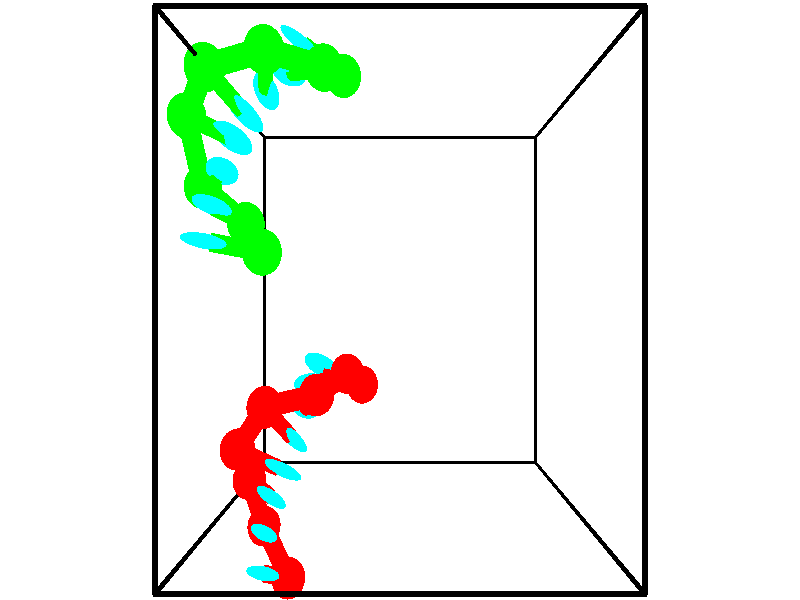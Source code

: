// switches for output
#declare DRAW_BASES = 1; // possible values are 0, 1; only relevant for DNA ribbons
#declare DRAW_BASES_TYPE = 3; // possible values are 1, 2, 3; only relevant for DNA ribbons
#declare DRAW_FOG = 0; // set to 1 to enable fog

#include "colors.inc"

#include "transforms.inc"
background { rgb <1, 1, 1>}

#default {
   normal{
       ripples 0.25
       frequency 0.20
       turbulence 0.2
       lambda 5
   }
	finish {
		phong 0.1
		phong_size 40.
	}
}

// original window dimensions: 1024x640


// camera settings

camera {
	sky <-0, 1, 0>
	up <-0, 1, 0>
	right 1.6 * <1, 0, 0>
	location <2.5, 2.5, 11.1562>
	look_at <2.5, 2.5, 2.5>
	direction <0, 0, -8.6562>
	angle 67.0682
}


# declare cpy_camera_pos = <2.5, 2.5, 11.1562>;
# if (DRAW_FOG = 1)
fog {
	fog_type 2
	up vnormalize(cpy_camera_pos)
	color rgbt<1,1,1,0.3>
	distance 1e-5
	fog_alt 3e-3
	fog_offset 4
}
# end


// LIGHTS

# declare lum = 6;
global_settings {
	ambient_light rgb lum * <0.05, 0.05, 0.05>
	max_trace_level 15
}# declare cpy_direct_light_amount = 0.25;
light_source
{	1000 * <-1, -1, 1>,
	rgb lum * cpy_direct_light_amount
	parallel
}

light_source
{	1000 * <1, 1, -1>,
	rgb lum * cpy_direct_light_amount
	parallel
}

// strand 0

// nucleotide -1

// particle -1
sphere {
	<1.898687, 1.375801, 1.532855> 0.250000
	pigment { color rgbt <1,0,0,0> }
	no_shadow
}
cylinder {
	<1.525658, 1.515381, 1.495888>,  <1.301840, 1.599129, 1.473708>, 0.100000
	pigment { color rgbt <1,0,0,0> }
	no_shadow
}
cylinder {
	<1.525658, 1.515381, 1.495888>,  <1.898687, 1.375801, 1.532855>, 0.100000
	pigment { color rgbt <1,0,0,0> }
	no_shadow
}

// particle -1
sphere {
	<1.525658, 1.515381, 1.495888> 0.100000
	pigment { color rgbt <1,0,0,0> }
	no_shadow
}
sphere {
	0, 1
	scale<0.080000,0.200000,0.300000>
	matrix <-0.308242, -0.636544, 0.706964,
		0.187868, 0.687783, 0.701185,
		-0.932573, 0.348950, -0.092417,
		1.245886, 1.620066, 1.468163>
	pigment { color rgbt <0,1,1,0> }
	no_shadow
}
cylinder {
	<1.708067, 1.579514, 2.102434>,  <1.898687, 1.375801, 1.532855>, 0.130000
	pigment { color rgbt <1,0,0,0> }
	no_shadow
}

// nucleotide -1

// particle -1
sphere {
	<1.708067, 1.579514, 2.102434> 0.250000
	pigment { color rgbt <1,0,0,0> }
	no_shadow
}
cylinder {
	<1.369469, 1.481964, 1.913132>,  <1.166310, 1.423434, 1.799551>, 0.100000
	pigment { color rgbt <1,0,0,0> }
	no_shadow
}
cylinder {
	<1.369469, 1.481964, 1.913132>,  <1.708067, 1.579514, 2.102434>, 0.100000
	pigment { color rgbt <1,0,0,0> }
	no_shadow
}

// particle -1
sphere {
	<1.369469, 1.481964, 1.913132> 0.100000
	pigment { color rgbt <1,0,0,0> }
	no_shadow
}
sphere {
	0, 1
	scale<0.080000,0.200000,0.300000>
	matrix <-0.147928, -0.746174, 0.649109,
		-0.511432, 0.619475, 0.595557,
		-0.846496, -0.243876, -0.473255,
		1.115520, 1.408801, 1.771155>
	pigment { color rgbt <0,1,1,0> }
	no_shadow
}
cylinder {
	<1.320553, 1.381584, 2.615186>,  <1.708067, 1.579514, 2.102434>, 0.130000
	pigment { color rgbt <1,0,0,0> }
	no_shadow
}

// nucleotide -1

// particle -1
sphere {
	<1.320553, 1.381584, 2.615186> 0.250000
	pigment { color rgbt <1,0,0,0> }
	no_shadow
}
cylinder {
	<1.173218, 1.235855, 2.273052>,  <1.084817, 1.148418, 2.067772>, 0.100000
	pigment { color rgbt <1,0,0,0> }
	no_shadow
}
cylinder {
	<1.173218, 1.235855, 2.273052>,  <1.320553, 1.381584, 2.615186>, 0.100000
	pigment { color rgbt <1,0,0,0> }
	no_shadow
}

// particle -1
sphere {
	<1.173218, 1.235855, 2.273052> 0.100000
	pigment { color rgbt <1,0,0,0> }
	no_shadow
}
sphere {
	0, 1
	scale<0.080000,0.200000,0.300000>
	matrix <-0.278184, -0.834677, 0.475320,
		-0.887097, 0.413018, 0.206094,
		-0.368338, -0.364323, -0.855334,
		1.062716, 1.126558, 2.016452>
	pigment { color rgbt <0,1,1,0> }
	no_shadow
}
cylinder {
	<0.594461, 1.241117, 2.653687>,  <1.320553, 1.381584, 2.615186>, 0.130000
	pigment { color rgbt <1,0,0,0> }
	no_shadow
}

// nucleotide -1

// particle -1
sphere {
	<0.594461, 1.241117, 2.653687> 0.250000
	pigment { color rgbt <1,0,0,0> }
	no_shadow
}
cylinder {
	<0.773949, 0.985733, 2.403561>,  <0.881642, 0.832502, 2.253485>, 0.100000
	pigment { color rgbt <1,0,0,0> }
	no_shadow
}
cylinder {
	<0.773949, 0.985733, 2.403561>,  <0.594461, 1.241117, 2.653687>, 0.100000
	pigment { color rgbt <1,0,0,0> }
	no_shadow
}

// particle -1
sphere {
	<0.773949, 0.985733, 2.403561> 0.100000
	pigment { color rgbt <1,0,0,0> }
	no_shadow
}
sphere {
	0, 1
	scale<0.080000,0.200000,0.300000>
	matrix <-0.480432, -0.762341, 0.433614,
		-0.753544, 0.105843, -0.648821,
		0.448728, -0.638462, -0.625308,
		0.908565, 0.794195, 2.215966>
	pigment { color rgbt <0,1,1,0> }
	no_shadow
}
cylinder {
	<0.123861, 0.681607, 2.336196>,  <0.594461, 1.241117, 2.653687>, 0.130000
	pigment { color rgbt <1,0,0,0> }
	no_shadow
}

// nucleotide -1

// particle -1
sphere {
	<0.123861, 0.681607, 2.336196> 0.250000
	pigment { color rgbt <1,0,0,0> }
	no_shadow
}
cylinder {
	<0.498909, 0.542999, 2.347446>,  <0.723938, 0.459835, 2.354197>, 0.100000
	pigment { color rgbt <1,0,0,0> }
	no_shadow
}
cylinder {
	<0.498909, 0.542999, 2.347446>,  <0.123861, 0.681607, 2.336196>, 0.100000
	pigment { color rgbt <1,0,0,0> }
	no_shadow
}

// particle -1
sphere {
	<0.498909, 0.542999, 2.347446> 0.100000
	pigment { color rgbt <1,0,0,0> }
	no_shadow
}
sphere {
	0, 1
	scale<0.080000,0.200000,0.300000>
	matrix <-0.332735, -0.870981, 0.361497,
		-0.100769, -0.348305, -0.931949,
		0.937621, -0.346520, 0.028125,
		0.780195, 0.439043, 2.355884>
	pigment { color rgbt <0,1,1,0> }
	no_shadow
}
cylinder {
	<0.184160, 0.196086, 1.874564>,  <0.123861, 0.681607, 2.336196>, 0.130000
	pigment { color rgbt <1,0,0,0> }
	no_shadow
}

// nucleotide -1

// particle -1
sphere {
	<0.184160, 0.196086, 1.874564> 0.250000
	pigment { color rgbt <1,0,0,0> }
	no_shadow
}
cylinder {
	<0.440132, 0.152008, 2.178761>,  <0.593715, 0.125561, 2.361278>, 0.100000
	pigment { color rgbt <1,0,0,0> }
	no_shadow
}
cylinder {
	<0.440132, 0.152008, 2.178761>,  <0.184160, 0.196086, 1.874564>, 0.100000
	pigment { color rgbt <1,0,0,0> }
	no_shadow
}

// particle -1
sphere {
	<0.440132, 0.152008, 2.178761> 0.100000
	pigment { color rgbt <1,0,0,0> }
	no_shadow
}
sphere {
	0, 1
	scale<0.080000,0.200000,0.300000>
	matrix <-0.450319, -0.855698, 0.254938,
		0.622658, -0.505606, -0.597211,
		0.639930, -0.110196, 0.760491,
		0.632111, 0.118949, 2.406908>
	pigment { color rgbt <0,1,1,0> }
	no_shadow
}
cylinder {
	<0.392846, -0.420596, 1.797763>,  <0.184160, 0.196086, 1.874564>, 0.130000
	pigment { color rgbt <1,0,0,0> }
	no_shadow
}

// nucleotide -1

// particle -1
sphere {
	<0.392846, -0.420596, 1.797763> 0.250000
	pigment { color rgbt <1,0,0,0> }
	no_shadow
}
cylinder {
	<0.478973, -0.348648, 2.181698>,  <0.530650, -0.305480, 2.412059>, 0.100000
	pigment { color rgbt <1,0,0,0> }
	no_shadow
}
cylinder {
	<0.478973, -0.348648, 2.181698>,  <0.392846, -0.420596, 1.797763>, 0.100000
	pigment { color rgbt <1,0,0,0> }
	no_shadow
}

// particle -1
sphere {
	<0.478973, -0.348648, 2.181698> 0.100000
	pigment { color rgbt <1,0,0,0> }
	no_shadow
}
sphere {
	0, 1
	scale<0.080000,0.200000,0.300000>
	matrix <-0.360983, -0.898612, 0.249374,
		0.907375, -0.400179, -0.128557,
		0.215317, 0.179869, 0.959836,
		0.543569, -0.294687, 2.469649>
	pigment { color rgbt <0,1,1,0> }
	no_shadow
}
cylinder {
	<0.808491, -1.017185, 1.996870>,  <0.392846, -0.420596, 1.797763>, 0.130000
	pigment { color rgbt <1,0,0,0> }
	no_shadow
}

// nucleotide -1

// particle -1
sphere {
	<0.808491, -1.017185, 1.996870> 0.250000
	pigment { color rgbt <1,0,0,0> }
	no_shadow
}
cylinder {
	<0.664742, -0.856537, 2.333809>,  <0.578492, -0.760148, 2.535973>, 0.100000
	pigment { color rgbt <1,0,0,0> }
	no_shadow
}
cylinder {
	<0.664742, -0.856537, 2.333809>,  <0.808491, -1.017185, 1.996870>, 0.100000
	pigment { color rgbt <1,0,0,0> }
	no_shadow
}

// particle -1
sphere {
	<0.664742, -0.856537, 2.333809> 0.100000
	pigment { color rgbt <1,0,0,0> }
	no_shadow
}
sphere {
	0, 1
	scale<0.080000,0.200000,0.300000>
	matrix <-0.165463, -0.915773, 0.366037,
		0.918407, -0.007833, 0.395558,
		-0.359374, 0.401621, 0.842348,
		0.556929, -0.736051, 2.586514>
	pigment { color rgbt <0,1,1,0> }
	no_shadow
}
// strand 1

// nucleotide -1

// particle -1
sphere {
	<0.734686, 3.009264, 3.433946> 0.250000
	pigment { color rgbt <0,1,0,0> }
	no_shadow
}
cylinder {
	<0.354004, 3.067276, 3.542187>,  <0.125595, 3.102083, 3.607131>, 0.100000
	pigment { color rgbt <0,1,0,0> }
	no_shadow
}
cylinder {
	<0.354004, 3.067276, 3.542187>,  <0.734686, 3.009264, 3.433946>, 0.100000
	pigment { color rgbt <0,1,0,0> }
	no_shadow
}

// particle -1
sphere {
	<0.354004, 3.067276, 3.542187> 0.100000
	pigment { color rgbt <0,1,0,0> }
	no_shadow
}
sphere {
	0, 1
	scale<0.080000,0.200000,0.300000>
	matrix <0.147102, 0.989040, -0.012725,
		-0.269480, 0.027696, -0.962608,
		-0.951705, 0.145030, 0.270601,
		0.068493, 3.110785, 3.623367>
	pigment { color rgbt <0,1,1,0> }
	no_shadow
}
cylinder {
	<0.390886, 3.366821, 2.888848>,  <0.734686, 3.009264, 3.433946>, 0.130000
	pigment { color rgbt <0,1,0,0> }
	no_shadow
}

// nucleotide -1

// particle -1
sphere {
	<0.390886, 3.366821, 2.888848> 0.250000
	pigment { color rgbt <0,1,0,0> }
	no_shadow
}
cylinder {
	<0.238052, 3.439926, 3.251198>,  <0.146352, 3.483789, 3.468608>, 0.100000
	pigment { color rgbt <0,1,0,0> }
	no_shadow
}
cylinder {
	<0.238052, 3.439926, 3.251198>,  <0.390886, 3.366821, 2.888848>, 0.100000
	pigment { color rgbt <0,1,0,0> }
	no_shadow
}

// particle -1
sphere {
	<0.238052, 3.439926, 3.251198> 0.100000
	pigment { color rgbt <0,1,0,0> }
	no_shadow
}
sphere {
	0, 1
	scale<0.080000,0.200000,0.300000>
	matrix <0.119651, 0.981782, -0.147610,
		-0.916349, 0.051989, -0.396992,
		-0.382085, 0.182763, 0.905875,
		0.123427, 3.494755, 3.522960>
	pigment { color rgbt <0,1,1,0> }
	no_shadow
}
cylinder {
	<-0.207128, 3.790976, 2.860646>,  <0.390886, 3.366821, 2.888848>, 0.130000
	pigment { color rgbt <0,1,0,0> }
	no_shadow
}

// nucleotide -1

// particle -1
sphere {
	<-0.207128, 3.790976, 2.860646> 0.250000
	pigment { color rgbt <0,1,0,0> }
	no_shadow
}
cylinder {
	<0.034351, 3.839539, 3.175812>,  <0.179239, 3.868676, 3.364911>, 0.100000
	pigment { color rgbt <0,1,0,0> }
	no_shadow
}
cylinder {
	<0.034351, 3.839539, 3.175812>,  <-0.207128, 3.790976, 2.860646>, 0.100000
	pigment { color rgbt <0,1,0,0> }
	no_shadow
}

// particle -1
sphere {
	<0.034351, 3.839539, 3.175812> 0.100000
	pigment { color rgbt <0,1,0,0> }
	no_shadow
}
sphere {
	0, 1
	scale<0.080000,0.200000,0.300000>
	matrix <0.302791, 0.879355, -0.367494,
		-0.737472, 0.460429, 0.494105,
		0.603699, 0.121406, 0.787914,
		0.215461, 3.875960, 3.412186>
	pigment { color rgbt <0,1,1,0> }
	no_shadow
}
cylinder {
	<-0.325245, 4.530549, 3.158901>,  <-0.207128, 3.790976, 2.860646>, 0.130000
	pigment { color rgbt <0,1,0,0> }
	no_shadow
}

// nucleotide -1

// particle -1
sphere {
	<-0.325245, 4.530549, 3.158901> 0.250000
	pigment { color rgbt <0,1,0,0> }
	no_shadow
}
cylinder {
	<0.037426, 4.376694, 3.228172>,  <0.255028, 4.284380, 3.269735>, 0.100000
	pigment { color rgbt <0,1,0,0> }
	no_shadow
}
cylinder {
	<0.037426, 4.376694, 3.228172>,  <-0.325245, 4.530549, 3.158901>, 0.100000
	pigment { color rgbt <0,1,0,0> }
	no_shadow
}

// particle -1
sphere {
	<0.037426, 4.376694, 3.228172> 0.100000
	pigment { color rgbt <0,1,0,0> }
	no_shadow
}
sphere {
	0, 1
	scale<0.080000,0.200000,0.300000>
	matrix <0.415597, 0.744243, -0.522859,
		0.072224, 0.546036, 0.834642,
		0.906677, -0.384638, 0.173178,
		0.309429, 4.261302, 3.280126>
	pigment { color rgbt <0,1,1,0> }
	no_shadow
}
cylinder {
	<0.042624, 4.941263, 3.561777>,  <-0.325245, 4.530549, 3.158901>, 0.130000
	pigment { color rgbt <0,1,0,0> }
	no_shadow
}

// nucleotide -1

// particle -1
sphere {
	<0.042624, 4.941263, 3.561777> 0.250000
	pigment { color rgbt <0,1,0,0> }
	no_shadow
}
cylinder {
	<0.266495, 4.730453, 3.305962>,  <0.400817, 4.603968, 3.152472>, 0.100000
	pigment { color rgbt <0,1,0,0> }
	no_shadow
}
cylinder {
	<0.266495, 4.730453, 3.305962>,  <0.042624, 4.941263, 3.561777>, 0.100000
	pigment { color rgbt <0,1,0,0> }
	no_shadow
}

// particle -1
sphere {
	<0.266495, 4.730453, 3.305962> 0.100000
	pigment { color rgbt <0,1,0,0> }
	no_shadow
}
sphere {
	0, 1
	scale<0.080000,0.200000,0.300000>
	matrix <0.394189, 0.848133, -0.353957,
		0.728957, -0.053998, 0.682427,
		0.559676, -0.527024, -0.639538,
		0.434397, 4.572346, 3.114100>
	pigment { color rgbt <0,1,1,0> }
	no_shadow
}
cylinder {
	<0.812344, 5.090911, 3.655116>,  <0.042624, 4.941263, 3.561777>, 0.130000
	pigment { color rgbt <0,1,0,0> }
	no_shadow
}

// nucleotide -1

// particle -1
sphere {
	<0.812344, 5.090911, 3.655116> 0.250000
	pigment { color rgbt <0,1,0,0> }
	no_shadow
}
cylinder {
	<0.745262, 4.951096, 3.286400>,  <0.705013, 4.867206, 3.065170>, 0.100000
	pigment { color rgbt <0,1,0,0> }
	no_shadow
}
cylinder {
	<0.745262, 4.951096, 3.286400>,  <0.812344, 5.090911, 3.655116>, 0.100000
	pigment { color rgbt <0,1,0,0> }
	no_shadow
}

// particle -1
sphere {
	<0.745262, 4.951096, 3.286400> 0.100000
	pigment { color rgbt <0,1,0,0> }
	no_shadow
}
sphere {
	0, 1
	scale<0.080000,0.200000,0.300000>
	matrix <0.476064, 0.790070, -0.386203,
		0.863272, -0.503599, 0.033905,
		-0.167704, -0.349539, -0.921791,
		0.694951, 4.846234, 3.009863>
	pigment { color rgbt <0,1,1,0> }
	no_shadow
}
cylinder {
	<1.509103, 5.016661, 3.306036>,  <0.812344, 5.090911, 3.655116>, 0.130000
	pigment { color rgbt <0,1,0,0> }
	no_shadow
}

// nucleotide -1

// particle -1
sphere {
	<1.509103, 5.016661, 3.306036> 0.250000
	pigment { color rgbt <0,1,0,0> }
	no_shadow
}
cylinder {
	<1.202572, 5.065628, 3.053764>,  <1.018653, 5.095008, 2.902401>, 0.100000
	pigment { color rgbt <0,1,0,0> }
	no_shadow
}
cylinder {
	<1.202572, 5.065628, 3.053764>,  <1.509103, 5.016661, 3.306036>, 0.100000
	pigment { color rgbt <0,1,0,0> }
	no_shadow
}

// particle -1
sphere {
	<1.202572, 5.065628, 3.053764> 0.100000
	pigment { color rgbt <0,1,0,0> }
	no_shadow
}
sphere {
	0, 1
	scale<0.080000,0.200000,0.300000>
	matrix <0.413051, 0.845774, -0.337721,
		0.492069, -0.519308, -0.698704,
		-0.766327, 0.122418, -0.630680,
		0.972674, 5.102354, 2.864560>
	pigment { color rgbt <0,1,1,0> }
	no_shadow
}
cylinder {
	<1.697712, 5.141652, 2.609151>,  <1.509103, 5.016661, 3.306036>, 0.130000
	pigment { color rgbt <0,1,0,0> }
	no_shadow
}

// nucleotide -1

// particle -1
sphere {
	<1.697712, 5.141652, 2.609151> 0.250000
	pigment { color rgbt <0,1,0,0> }
	no_shadow
}
cylinder {
	<1.368496, 5.328308, 2.738674>,  <1.170966, 5.440302, 2.816388>, 0.100000
	pigment { color rgbt <0,1,0,0> }
	no_shadow
}
cylinder {
	<1.368496, 5.328308, 2.738674>,  <1.697712, 5.141652, 2.609151>, 0.100000
	pigment { color rgbt <0,1,0,0> }
	no_shadow
}

// particle -1
sphere {
	<1.368496, 5.328308, 2.738674> 0.100000
	pigment { color rgbt <0,1,0,0> }
	no_shadow
}
sphere {
	0, 1
	scale<0.080000,0.200000,0.300000>
	matrix <0.527703, 0.839101, 0.132058,
		-0.210085, 0.279564, -0.936861,
		-0.823040, 0.466641, 0.323809,
		1.121584, 5.468300, 2.835817>
	pigment { color rgbt <0,1,1,0> }
	no_shadow
}
// box output
cylinder {
	<0.000000, 0.000000, 0.000000>,  <5.000000, 0.000000, 0.000000>, 0.025000
	pigment { color rgbt <0,0,0,0> }
	no_shadow
}
cylinder {
	<0.000000, 0.000000, 0.000000>,  <0.000000, 5.000000, 0.000000>, 0.025000
	pigment { color rgbt <0,0,0,0> }
	no_shadow
}
cylinder {
	<0.000000, 0.000000, 0.000000>,  <0.000000, 0.000000, 5.000000>, 0.025000
	pigment { color rgbt <0,0,0,0> }
	no_shadow
}
cylinder {
	<5.000000, 5.000000, 5.000000>,  <0.000000, 5.000000, 5.000000>, 0.025000
	pigment { color rgbt <0,0,0,0> }
	no_shadow
}
cylinder {
	<5.000000, 5.000000, 5.000000>,  <5.000000, 0.000000, 5.000000>, 0.025000
	pigment { color rgbt <0,0,0,0> }
	no_shadow
}
cylinder {
	<5.000000, 5.000000, 5.000000>,  <5.000000, 5.000000, 0.000000>, 0.025000
	pigment { color rgbt <0,0,0,0> }
	no_shadow
}
cylinder {
	<0.000000, 0.000000, 5.000000>,  <0.000000, 5.000000, 5.000000>, 0.025000
	pigment { color rgbt <0,0,0,0> }
	no_shadow
}
cylinder {
	<0.000000, 0.000000, 5.000000>,  <5.000000, 0.000000, 5.000000>, 0.025000
	pigment { color rgbt <0,0,0,0> }
	no_shadow
}
cylinder {
	<5.000000, 5.000000, 0.000000>,  <0.000000, 5.000000, 0.000000>, 0.025000
	pigment { color rgbt <0,0,0,0> }
	no_shadow
}
cylinder {
	<5.000000, 5.000000, 0.000000>,  <5.000000, 0.000000, 0.000000>, 0.025000
	pigment { color rgbt <0,0,0,0> }
	no_shadow
}
cylinder {
	<5.000000, 0.000000, 5.000000>,  <5.000000, 0.000000, 0.000000>, 0.025000
	pigment { color rgbt <0,0,0,0> }
	no_shadow
}
cylinder {
	<0.000000, 5.000000, 0.000000>,  <0.000000, 5.000000, 5.000000>, 0.025000
	pigment { color rgbt <0,0,0,0> }
	no_shadow
}
// end of box output
